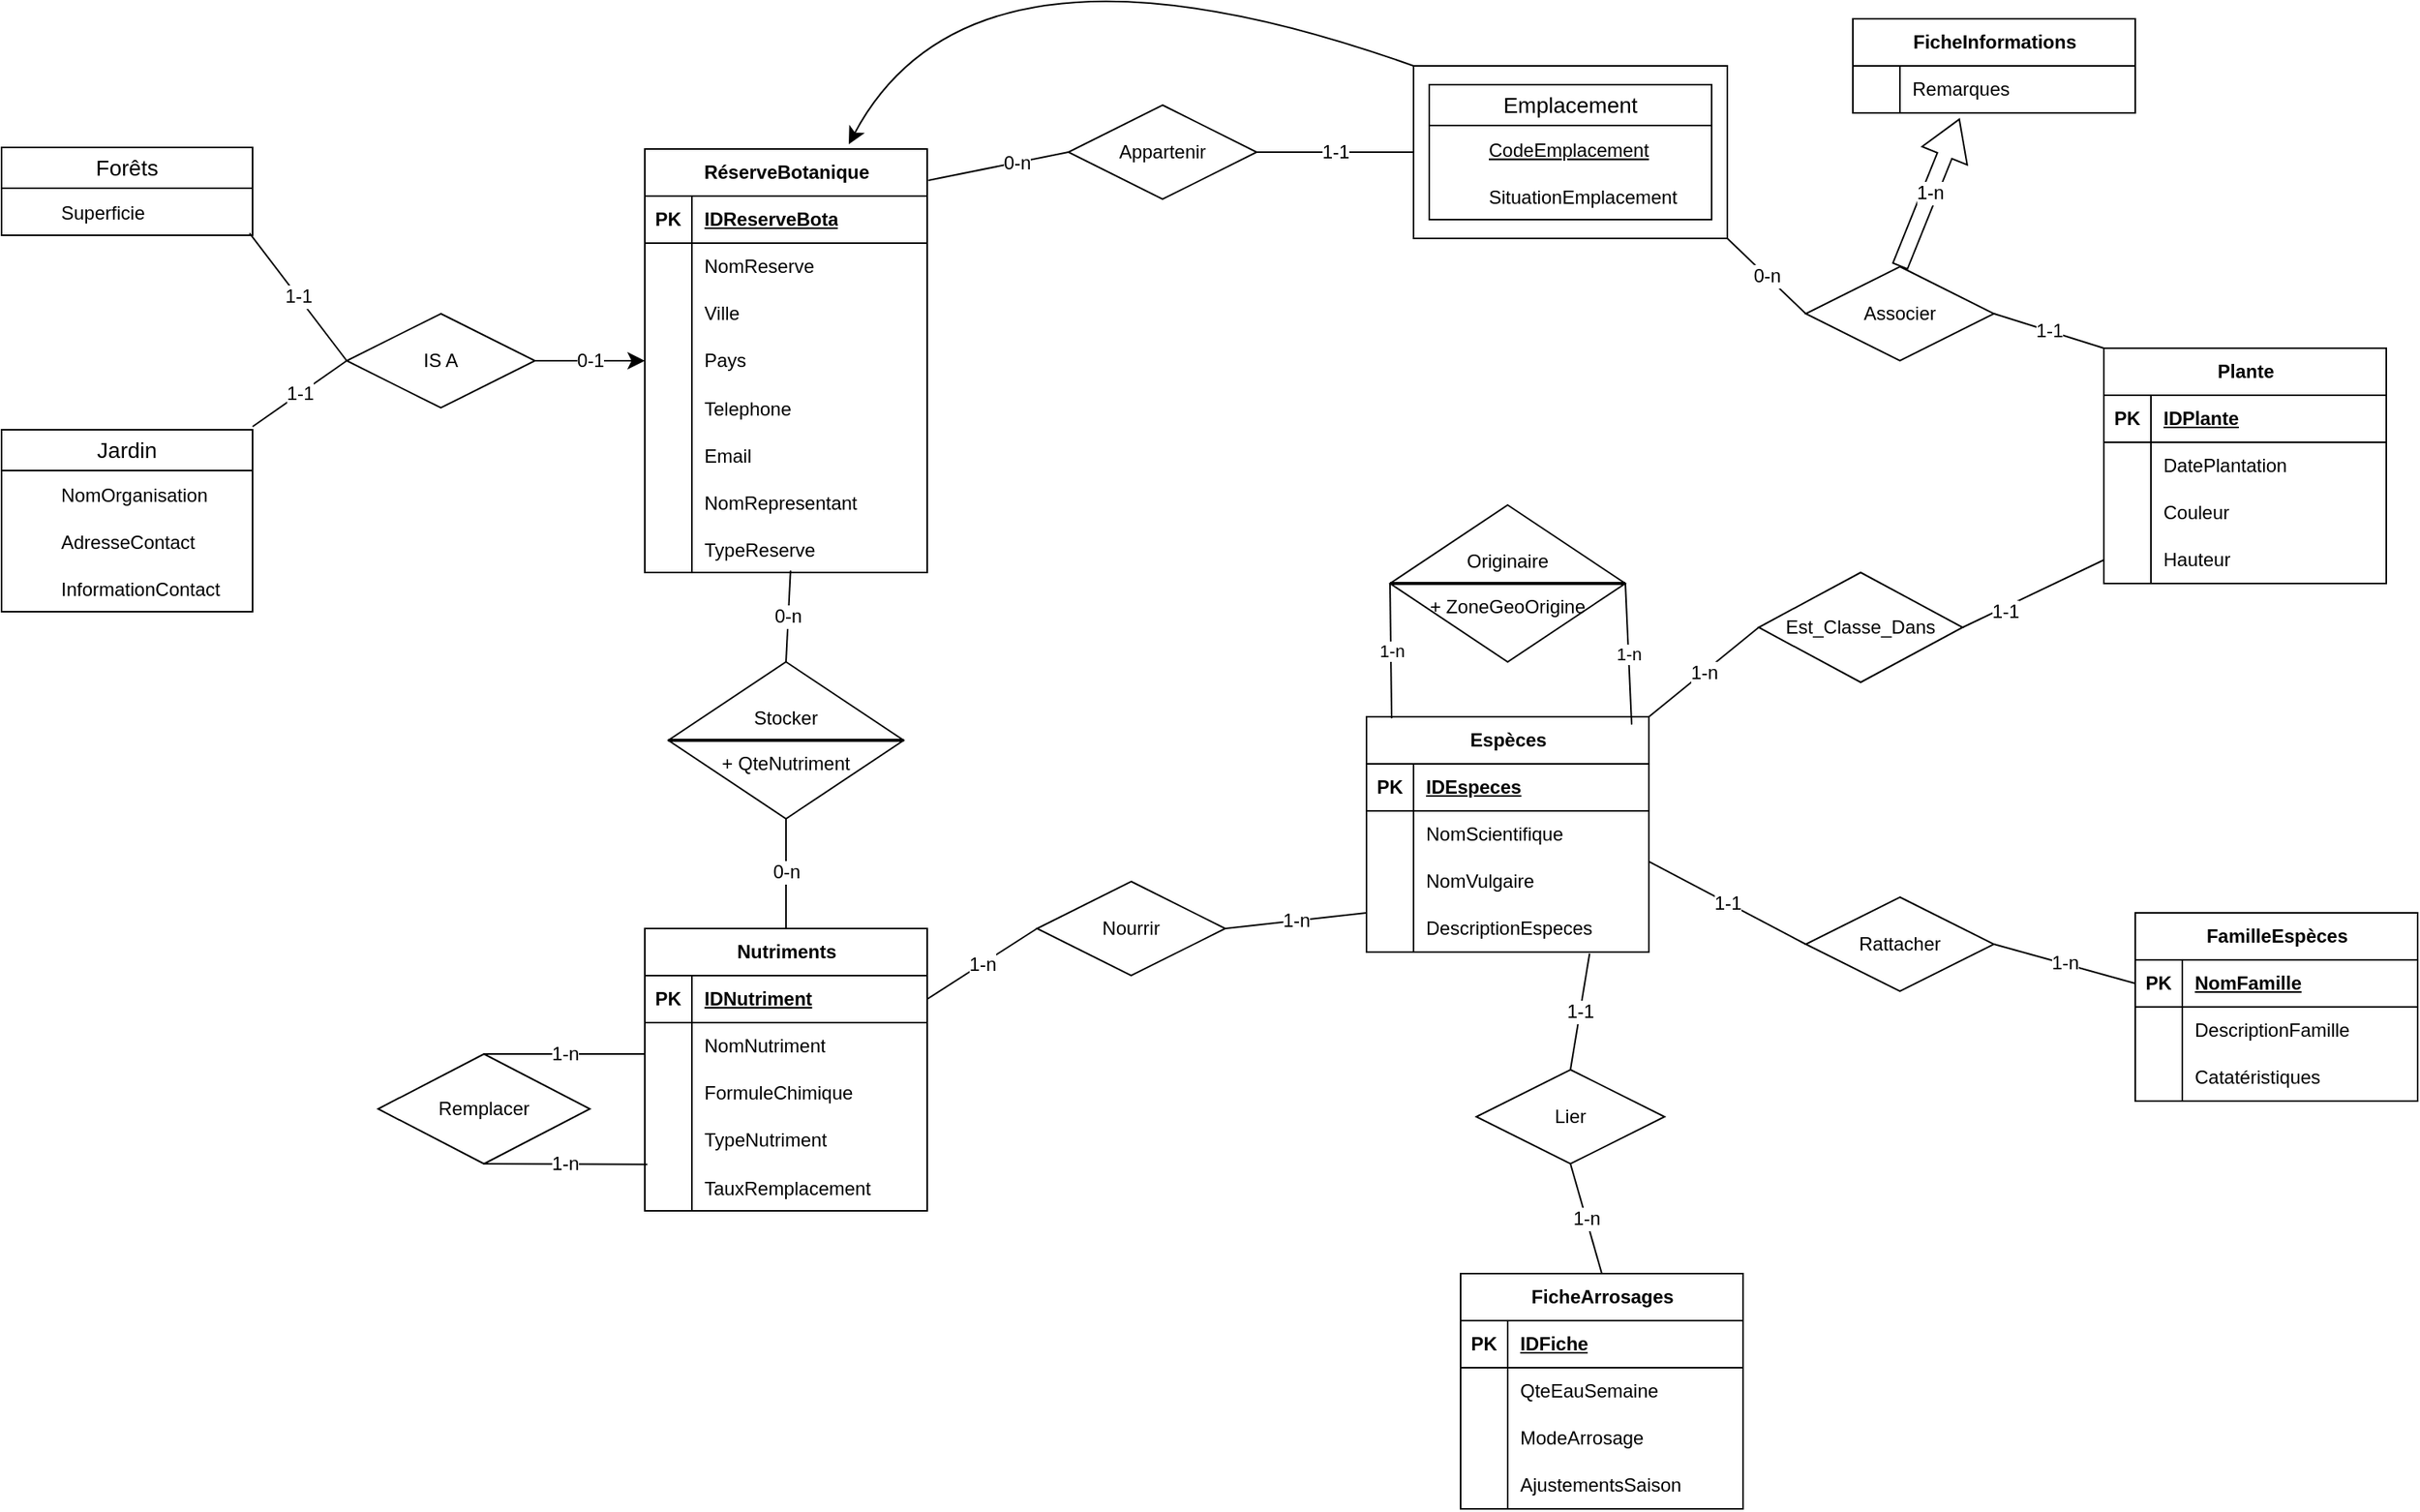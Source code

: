<mxfile version="24.8.9">
  <diagram id="R2lEEEUBdFMjLlhIrx00" name="Page-1">
    <mxGraphModel dx="608" dy="663" grid="1" gridSize="10" guides="1" tooltips="1" connect="1" arrows="1" fold="1" page="1" pageScale="1" pageWidth="850" pageHeight="1100" math="0" shadow="0" extFonts="Permanent Marker^https://fonts.googleapis.com/css?family=Permanent+Marker">
      <root>
        <mxCell id="0" />
        <mxCell id="1" parent="0" />
        <mxCell id="3-w4DbUCaK6T4jFXeFeL-849" value="" style="rounded=0;whiteSpace=wrap;html=1;" parent="1" vertex="1">
          <mxGeometry x="1000" y="60" width="200" height="110" as="geometry" />
        </mxCell>
        <mxCell id="3-w4DbUCaK6T4jFXeFeL-706" value="RéserveBotanique" style="shape=table;startSize=30;container=1;collapsible=1;childLayout=tableLayout;fixedRows=1;rowLines=0;fontStyle=1;align=center;resizeLast=1;html=1;" parent="1" vertex="1">
          <mxGeometry x="510" y="113" width="180" height="270" as="geometry" />
        </mxCell>
        <mxCell id="3-w4DbUCaK6T4jFXeFeL-707" value="" style="shape=tableRow;horizontal=0;startSize=0;swimlaneHead=0;swimlaneBody=0;fillColor=none;collapsible=0;dropTarget=0;points=[[0,0.5],[1,0.5]];portConstraint=eastwest;top=0;left=0;right=0;bottom=1;" parent="3-w4DbUCaK6T4jFXeFeL-706" vertex="1">
          <mxGeometry y="30" width="180" height="30" as="geometry" />
        </mxCell>
        <mxCell id="3-w4DbUCaK6T4jFXeFeL-708" value="PK" style="shape=partialRectangle;connectable=0;fillColor=none;top=0;left=0;bottom=0;right=0;fontStyle=1;overflow=hidden;whiteSpace=wrap;html=1;" parent="3-w4DbUCaK6T4jFXeFeL-707" vertex="1">
          <mxGeometry width="30" height="30" as="geometry">
            <mxRectangle width="30" height="30" as="alternateBounds" />
          </mxGeometry>
        </mxCell>
        <mxCell id="3-w4DbUCaK6T4jFXeFeL-709" value="IDReserveBota" style="shape=partialRectangle;connectable=0;fillColor=none;top=0;left=0;bottom=0;right=0;align=left;spacingLeft=6;fontStyle=5;overflow=hidden;whiteSpace=wrap;html=1;" parent="3-w4DbUCaK6T4jFXeFeL-707" vertex="1">
          <mxGeometry x="30" width="150" height="30" as="geometry">
            <mxRectangle width="150" height="30" as="alternateBounds" />
          </mxGeometry>
        </mxCell>
        <mxCell id="3-w4DbUCaK6T4jFXeFeL-710" value="" style="shape=tableRow;horizontal=0;startSize=0;swimlaneHead=0;swimlaneBody=0;fillColor=none;collapsible=0;dropTarget=0;points=[[0,0.5],[1,0.5]];portConstraint=eastwest;top=0;left=0;right=0;bottom=0;" parent="3-w4DbUCaK6T4jFXeFeL-706" vertex="1">
          <mxGeometry y="60" width="180" height="30" as="geometry" />
        </mxCell>
        <mxCell id="3-w4DbUCaK6T4jFXeFeL-711" value="" style="shape=partialRectangle;connectable=0;fillColor=none;top=0;left=0;bottom=0;right=0;editable=1;overflow=hidden;whiteSpace=wrap;html=1;" parent="3-w4DbUCaK6T4jFXeFeL-710" vertex="1">
          <mxGeometry width="30" height="30" as="geometry">
            <mxRectangle width="30" height="30" as="alternateBounds" />
          </mxGeometry>
        </mxCell>
        <mxCell id="3-w4DbUCaK6T4jFXeFeL-712" value="NomReserve" style="shape=partialRectangle;connectable=0;fillColor=none;top=0;left=0;bottom=0;right=0;align=left;spacingLeft=6;overflow=hidden;whiteSpace=wrap;html=1;" parent="3-w4DbUCaK6T4jFXeFeL-710" vertex="1">
          <mxGeometry x="30" width="150" height="30" as="geometry">
            <mxRectangle width="150" height="30" as="alternateBounds" />
          </mxGeometry>
        </mxCell>
        <mxCell id="3-w4DbUCaK6T4jFXeFeL-713" value="" style="shape=tableRow;horizontal=0;startSize=0;swimlaneHead=0;swimlaneBody=0;fillColor=none;collapsible=0;dropTarget=0;points=[[0,0.5],[1,0.5]];portConstraint=eastwest;top=0;left=0;right=0;bottom=0;" parent="3-w4DbUCaK6T4jFXeFeL-706" vertex="1">
          <mxGeometry y="90" width="180" height="30" as="geometry" />
        </mxCell>
        <mxCell id="3-w4DbUCaK6T4jFXeFeL-714" value="" style="shape=partialRectangle;connectable=0;fillColor=none;top=0;left=0;bottom=0;right=0;editable=1;overflow=hidden;whiteSpace=wrap;html=1;" parent="3-w4DbUCaK6T4jFXeFeL-713" vertex="1">
          <mxGeometry width="30" height="30" as="geometry">
            <mxRectangle width="30" height="30" as="alternateBounds" />
          </mxGeometry>
        </mxCell>
        <mxCell id="3-w4DbUCaK6T4jFXeFeL-715" value="Ville" style="shape=partialRectangle;connectable=0;fillColor=none;top=0;left=0;bottom=0;right=0;align=left;spacingLeft=6;overflow=hidden;whiteSpace=wrap;html=1;" parent="3-w4DbUCaK6T4jFXeFeL-713" vertex="1">
          <mxGeometry x="30" width="150" height="30" as="geometry">
            <mxRectangle width="150" height="30" as="alternateBounds" />
          </mxGeometry>
        </mxCell>
        <mxCell id="3-w4DbUCaK6T4jFXeFeL-716" value="" style="shape=tableRow;horizontal=0;startSize=0;swimlaneHead=0;swimlaneBody=0;fillColor=none;collapsible=0;dropTarget=0;points=[[0,0.5],[1,0.5]];portConstraint=eastwest;top=0;left=0;right=0;bottom=0;" parent="3-w4DbUCaK6T4jFXeFeL-706" vertex="1">
          <mxGeometry y="120" width="180" height="30" as="geometry" />
        </mxCell>
        <mxCell id="3-w4DbUCaK6T4jFXeFeL-717" value="" style="shape=partialRectangle;connectable=0;fillColor=none;top=0;left=0;bottom=0;right=0;editable=1;overflow=hidden;whiteSpace=wrap;html=1;" parent="3-w4DbUCaK6T4jFXeFeL-716" vertex="1">
          <mxGeometry width="30" height="30" as="geometry">
            <mxRectangle width="30" height="30" as="alternateBounds" />
          </mxGeometry>
        </mxCell>
        <mxCell id="3-w4DbUCaK6T4jFXeFeL-718" value="Pays" style="shape=partialRectangle;connectable=0;fillColor=none;top=0;left=0;bottom=0;right=0;align=left;spacingLeft=6;overflow=hidden;whiteSpace=wrap;html=1;" parent="3-w4DbUCaK6T4jFXeFeL-716" vertex="1">
          <mxGeometry x="30" width="150" height="30" as="geometry">
            <mxRectangle width="150" height="30" as="alternateBounds" />
          </mxGeometry>
        </mxCell>
        <mxCell id="3-w4DbUCaK6T4jFXeFeL-796" value="" style="shape=tableRow;horizontal=0;startSize=0;swimlaneHead=0;swimlaneBody=0;fillColor=none;collapsible=0;dropTarget=0;points=[[0,0.5],[1,0.5]];portConstraint=eastwest;top=0;left=0;right=0;bottom=0;" parent="3-w4DbUCaK6T4jFXeFeL-706" vertex="1">
          <mxGeometry y="150" width="180" height="30" as="geometry" />
        </mxCell>
        <mxCell id="3-w4DbUCaK6T4jFXeFeL-797" value="" style="shape=partialRectangle;connectable=0;fillColor=none;top=0;left=0;bottom=0;right=0;editable=1;overflow=hidden;" parent="3-w4DbUCaK6T4jFXeFeL-796" vertex="1">
          <mxGeometry width="30" height="30" as="geometry">
            <mxRectangle width="30" height="30" as="alternateBounds" />
          </mxGeometry>
        </mxCell>
        <mxCell id="3-w4DbUCaK6T4jFXeFeL-798" value="Telephone" style="shape=partialRectangle;connectable=0;fillColor=none;top=0;left=0;bottom=0;right=0;align=left;spacingLeft=6;overflow=hidden;" parent="3-w4DbUCaK6T4jFXeFeL-796" vertex="1">
          <mxGeometry x="30" width="150" height="30" as="geometry">
            <mxRectangle width="150" height="30" as="alternateBounds" />
          </mxGeometry>
        </mxCell>
        <mxCell id="3-w4DbUCaK6T4jFXeFeL-799" value="" style="shape=tableRow;horizontal=0;startSize=0;swimlaneHead=0;swimlaneBody=0;fillColor=none;collapsible=0;dropTarget=0;points=[[0,0.5],[1,0.5]];portConstraint=eastwest;top=0;left=0;right=0;bottom=0;" parent="3-w4DbUCaK6T4jFXeFeL-706" vertex="1">
          <mxGeometry y="180" width="180" height="30" as="geometry" />
        </mxCell>
        <mxCell id="3-w4DbUCaK6T4jFXeFeL-800" value="" style="shape=partialRectangle;connectable=0;fillColor=none;top=0;left=0;bottom=0;right=0;editable=1;overflow=hidden;" parent="3-w4DbUCaK6T4jFXeFeL-799" vertex="1">
          <mxGeometry width="30" height="30" as="geometry">
            <mxRectangle width="30" height="30" as="alternateBounds" />
          </mxGeometry>
        </mxCell>
        <mxCell id="3-w4DbUCaK6T4jFXeFeL-801" value="Email" style="shape=partialRectangle;connectable=0;fillColor=none;top=0;left=0;bottom=0;right=0;align=left;spacingLeft=6;overflow=hidden;" parent="3-w4DbUCaK6T4jFXeFeL-799" vertex="1">
          <mxGeometry x="30" width="150" height="30" as="geometry">
            <mxRectangle width="150" height="30" as="alternateBounds" />
          </mxGeometry>
        </mxCell>
        <mxCell id="3-w4DbUCaK6T4jFXeFeL-793" value="" style="shape=tableRow;horizontal=0;startSize=0;swimlaneHead=0;swimlaneBody=0;fillColor=none;collapsible=0;dropTarget=0;points=[[0,0.5],[1,0.5]];portConstraint=eastwest;top=0;left=0;right=0;bottom=0;" parent="3-w4DbUCaK6T4jFXeFeL-706" vertex="1">
          <mxGeometry y="210" width="180" height="30" as="geometry" />
        </mxCell>
        <mxCell id="3-w4DbUCaK6T4jFXeFeL-794" value="" style="shape=partialRectangle;connectable=0;fillColor=none;top=0;left=0;bottom=0;right=0;editable=1;overflow=hidden;" parent="3-w4DbUCaK6T4jFXeFeL-793" vertex="1">
          <mxGeometry width="30" height="30" as="geometry">
            <mxRectangle width="30" height="30" as="alternateBounds" />
          </mxGeometry>
        </mxCell>
        <mxCell id="3-w4DbUCaK6T4jFXeFeL-795" value="NomRepresentant" style="shape=partialRectangle;connectable=0;fillColor=none;top=0;left=0;bottom=0;right=0;align=left;spacingLeft=6;overflow=hidden;" parent="3-w4DbUCaK6T4jFXeFeL-793" vertex="1">
          <mxGeometry x="30" width="150" height="30" as="geometry">
            <mxRectangle width="150" height="30" as="alternateBounds" />
          </mxGeometry>
        </mxCell>
        <mxCell id="3-w4DbUCaK6T4jFXeFeL-802" value="" style="shape=tableRow;horizontal=0;startSize=0;swimlaneHead=0;swimlaneBody=0;fillColor=none;collapsible=0;dropTarget=0;points=[[0,0.5],[1,0.5]];portConstraint=eastwest;top=0;left=0;right=0;bottom=0;" parent="3-w4DbUCaK6T4jFXeFeL-706" vertex="1">
          <mxGeometry y="240" width="180" height="30" as="geometry" />
        </mxCell>
        <mxCell id="3-w4DbUCaK6T4jFXeFeL-803" value="" style="shape=partialRectangle;connectable=0;fillColor=none;top=0;left=0;bottom=0;right=0;editable=1;overflow=hidden;" parent="3-w4DbUCaK6T4jFXeFeL-802" vertex="1">
          <mxGeometry width="30" height="30" as="geometry">
            <mxRectangle width="30" height="30" as="alternateBounds" />
          </mxGeometry>
        </mxCell>
        <mxCell id="3-w4DbUCaK6T4jFXeFeL-804" value="TypeReserve" style="shape=partialRectangle;connectable=0;fillColor=none;top=0;left=0;bottom=0;right=0;align=left;spacingLeft=6;overflow=hidden;" parent="3-w4DbUCaK6T4jFXeFeL-802" vertex="1">
          <mxGeometry x="30" width="150" height="30" as="geometry">
            <mxRectangle width="150" height="30" as="alternateBounds" />
          </mxGeometry>
        </mxCell>
        <mxCell id="3-w4DbUCaK6T4jFXeFeL-722" value="Forêts" style="swimlane;fontStyle=0;childLayout=stackLayout;horizontal=1;startSize=26;horizontalStack=0;resizeParent=1;resizeParentMax=0;resizeLast=0;collapsible=1;marginBottom=0;align=center;fontSize=14;margin=3;double=1;whiteSpace=wrap;" parent="1" vertex="1">
          <mxGeometry x="100" y="112" width="160" height="56" as="geometry" />
        </mxCell>
        <mxCell id="3-w4DbUCaK6T4jFXeFeL-764" value="" style="shape=table;startSize=0;container=1;collapsible=1;childLayout=tableLayout;fixedRows=1;rowLines=0;fontStyle=0;align=center;resizeLast=1;strokeColor=none;fillColor=none;collapsible=0;whiteSpace=wrap;html=1;" parent="3-w4DbUCaK6T4jFXeFeL-722" vertex="1">
          <mxGeometry y="26" width="160" height="30" as="geometry" />
        </mxCell>
        <mxCell id="3-w4DbUCaK6T4jFXeFeL-765" value="" style="shape=tableRow;horizontal=0;startSize=0;swimlaneHead=0;swimlaneBody=0;fillColor=none;collapsible=0;dropTarget=0;points=[[0,0.5],[1,0.5]];portConstraint=eastwest;top=0;left=0;right=0;bottom=0;" parent="3-w4DbUCaK6T4jFXeFeL-764" vertex="1">
          <mxGeometry width="160" height="30" as="geometry" />
        </mxCell>
        <mxCell id="3-w4DbUCaK6T4jFXeFeL-766" value="" style="shape=partialRectangle;connectable=0;fillColor=none;top=0;left=0;bottom=0;right=0;editable=1;overflow=hidden;" parent="3-w4DbUCaK6T4jFXeFeL-765" vertex="1">
          <mxGeometry width="30" height="30" as="geometry">
            <mxRectangle width="30" height="30" as="alternateBounds" />
          </mxGeometry>
        </mxCell>
        <mxCell id="3-w4DbUCaK6T4jFXeFeL-767" value="Superficie" style="shape=partialRectangle;connectable=0;fillColor=none;top=0;left=0;bottom=0;right=0;align=left;spacingLeft=6;overflow=hidden;" parent="3-w4DbUCaK6T4jFXeFeL-765" vertex="1">
          <mxGeometry x="30" width="130" height="30" as="geometry">
            <mxRectangle width="130" height="30" as="alternateBounds" />
          </mxGeometry>
        </mxCell>
        <mxCell id="3-w4DbUCaK6T4jFXeFeL-850" value="Emplacement" style="swimlane;fontStyle=0;childLayout=stackLayout;horizontal=1;startSize=26;horizontalStack=0;resizeParent=1;resizeParentMax=0;resizeLast=0;collapsible=1;marginBottom=0;align=center;fontSize=14;margin=3;double=1;whiteSpace=wrap;" parent="1" vertex="1">
          <mxGeometry x="1010" y="72" width="180" height="86" as="geometry" />
        </mxCell>
        <mxCell id="3-w4DbUCaK6T4jFXeFeL-851" value="" style="shape=table;startSize=0;container=1;collapsible=1;childLayout=tableLayout;fixedRows=1;rowLines=0;fontStyle=0;align=center;resizeLast=1;strokeColor=none;fillColor=none;collapsible=0;whiteSpace=wrap;html=1;" parent="3-w4DbUCaK6T4jFXeFeL-850" vertex="1">
          <mxGeometry y="26" width="180" height="60" as="geometry" />
        </mxCell>
        <mxCell id="3-w4DbUCaK6T4jFXeFeL-852" value="" style="shape=tableRow;horizontal=0;startSize=0;swimlaneHead=0;swimlaneBody=0;fillColor=none;collapsible=0;dropTarget=0;points=[[0,0.5],[1,0.5]];portConstraint=eastwest;top=0;left=0;right=0;bottom=0;" parent="3-w4DbUCaK6T4jFXeFeL-851" vertex="1">
          <mxGeometry width="180" height="30" as="geometry" />
        </mxCell>
        <mxCell id="3-w4DbUCaK6T4jFXeFeL-853" value="" style="shape=partialRectangle;connectable=0;fillColor=none;top=0;left=0;bottom=0;right=0;editable=1;overflow=hidden;" parent="3-w4DbUCaK6T4jFXeFeL-852" vertex="1">
          <mxGeometry width="30" height="30" as="geometry">
            <mxRectangle width="30" height="30" as="alternateBounds" />
          </mxGeometry>
        </mxCell>
        <mxCell id="3-w4DbUCaK6T4jFXeFeL-854" value="CodeEmplacement" style="shape=partialRectangle;connectable=0;fillColor=none;top=0;left=0;bottom=0;right=0;align=left;spacingLeft=6;overflow=hidden;fontStyle=4" parent="3-w4DbUCaK6T4jFXeFeL-852" vertex="1">
          <mxGeometry x="30" width="150" height="30" as="geometry">
            <mxRectangle width="150" height="30" as="alternateBounds" />
          </mxGeometry>
        </mxCell>
        <mxCell id="3-w4DbUCaK6T4jFXeFeL-857" value="" style="shape=tableRow;horizontal=0;startSize=0;swimlaneHead=0;swimlaneBody=0;fillColor=none;collapsible=0;dropTarget=0;points=[[0,0.5],[1,0.5]];portConstraint=eastwest;top=0;left=0;right=0;bottom=0;" parent="3-w4DbUCaK6T4jFXeFeL-851" vertex="1">
          <mxGeometry y="30" width="180" height="30" as="geometry" />
        </mxCell>
        <mxCell id="3-w4DbUCaK6T4jFXeFeL-858" value="" style="shape=partialRectangle;connectable=0;fillColor=none;top=0;left=0;bottom=0;right=0;editable=1;overflow=hidden;" parent="3-w4DbUCaK6T4jFXeFeL-857" vertex="1">
          <mxGeometry width="30" height="30" as="geometry">
            <mxRectangle width="30" height="30" as="alternateBounds" />
          </mxGeometry>
        </mxCell>
        <mxCell id="3-w4DbUCaK6T4jFXeFeL-859" value="SituationEmplacement" style="shape=partialRectangle;connectable=0;fillColor=none;top=0;left=0;bottom=0;right=0;align=left;spacingLeft=6;overflow=hidden;" parent="3-w4DbUCaK6T4jFXeFeL-857" vertex="1">
          <mxGeometry x="30" width="150" height="30" as="geometry">
            <mxRectangle width="150" height="30" as="alternateBounds" />
          </mxGeometry>
        </mxCell>
        <mxCell id="3-w4DbUCaK6T4jFXeFeL-769" value="Jardin" style="swimlane;fontStyle=0;childLayout=stackLayout;horizontal=1;startSize=26;horizontalStack=0;resizeParent=1;resizeParentMax=0;resizeLast=0;collapsible=1;marginBottom=0;align=center;fontSize=14;margin=3;double=1;whiteSpace=wrap;" parent="1" vertex="1">
          <mxGeometry x="100" y="292" width="160" height="116" as="geometry" />
        </mxCell>
        <mxCell id="3-w4DbUCaK6T4jFXeFeL-770" value="" style="shape=table;startSize=0;container=1;collapsible=1;childLayout=tableLayout;fixedRows=1;rowLines=0;fontStyle=0;align=center;resizeLast=1;strokeColor=none;fillColor=none;collapsible=0;whiteSpace=wrap;html=1;" parent="3-w4DbUCaK6T4jFXeFeL-769" vertex="1">
          <mxGeometry y="26" width="160" height="90" as="geometry" />
        </mxCell>
        <mxCell id="3-w4DbUCaK6T4jFXeFeL-771" value="" style="shape=tableRow;horizontal=0;startSize=0;swimlaneHead=0;swimlaneBody=0;fillColor=none;collapsible=0;dropTarget=0;points=[[0,0.5],[1,0.5]];portConstraint=eastwest;top=0;left=0;right=0;bottom=0;" parent="3-w4DbUCaK6T4jFXeFeL-770" vertex="1">
          <mxGeometry width="160" height="30" as="geometry" />
        </mxCell>
        <mxCell id="3-w4DbUCaK6T4jFXeFeL-772" value="" style="shape=partialRectangle;connectable=0;fillColor=none;top=0;left=0;bottom=0;right=0;editable=1;overflow=hidden;" parent="3-w4DbUCaK6T4jFXeFeL-771" vertex="1">
          <mxGeometry width="30" height="30" as="geometry">
            <mxRectangle width="30" height="30" as="alternateBounds" />
          </mxGeometry>
        </mxCell>
        <mxCell id="3-w4DbUCaK6T4jFXeFeL-773" value="NomOrganisation" style="shape=partialRectangle;connectable=0;fillColor=none;top=0;left=0;bottom=0;right=0;align=left;spacingLeft=6;overflow=hidden;" parent="3-w4DbUCaK6T4jFXeFeL-771" vertex="1">
          <mxGeometry x="30" width="130" height="30" as="geometry">
            <mxRectangle width="130" height="30" as="alternateBounds" />
          </mxGeometry>
        </mxCell>
        <mxCell id="3-w4DbUCaK6T4jFXeFeL-787" value="" style="shape=tableRow;horizontal=0;startSize=0;swimlaneHead=0;swimlaneBody=0;fillColor=none;collapsible=0;dropTarget=0;points=[[0,0.5],[1,0.5]];portConstraint=eastwest;top=0;left=0;right=0;bottom=0;" parent="3-w4DbUCaK6T4jFXeFeL-770" vertex="1">
          <mxGeometry y="30" width="160" height="30" as="geometry" />
        </mxCell>
        <mxCell id="3-w4DbUCaK6T4jFXeFeL-788" value="" style="shape=partialRectangle;connectable=0;fillColor=none;top=0;left=0;bottom=0;right=0;editable=1;overflow=hidden;" parent="3-w4DbUCaK6T4jFXeFeL-787" vertex="1">
          <mxGeometry width="30" height="30" as="geometry">
            <mxRectangle width="30" height="30" as="alternateBounds" />
          </mxGeometry>
        </mxCell>
        <mxCell id="3-w4DbUCaK6T4jFXeFeL-789" value="AdresseContact" style="shape=partialRectangle;connectable=0;fillColor=none;top=0;left=0;bottom=0;right=0;align=left;spacingLeft=6;overflow=hidden;" parent="3-w4DbUCaK6T4jFXeFeL-787" vertex="1">
          <mxGeometry x="30" width="130" height="30" as="geometry">
            <mxRectangle width="130" height="30" as="alternateBounds" />
          </mxGeometry>
        </mxCell>
        <mxCell id="3-w4DbUCaK6T4jFXeFeL-790" value="" style="shape=tableRow;horizontal=0;startSize=0;swimlaneHead=0;swimlaneBody=0;fillColor=none;collapsible=0;dropTarget=0;points=[[0,0.5],[1,0.5]];portConstraint=eastwest;top=0;left=0;right=0;bottom=0;" parent="3-w4DbUCaK6T4jFXeFeL-770" vertex="1">
          <mxGeometry y="60" width="160" height="30" as="geometry" />
        </mxCell>
        <mxCell id="3-w4DbUCaK6T4jFXeFeL-791" value="" style="shape=partialRectangle;connectable=0;fillColor=none;top=0;left=0;bottom=0;right=0;editable=1;overflow=hidden;" parent="3-w4DbUCaK6T4jFXeFeL-790" vertex="1">
          <mxGeometry width="30" height="30" as="geometry">
            <mxRectangle width="30" height="30" as="alternateBounds" />
          </mxGeometry>
        </mxCell>
        <mxCell id="3-w4DbUCaK6T4jFXeFeL-792" value="InformationContact" style="shape=partialRectangle;connectable=0;fillColor=none;top=0;left=0;bottom=0;right=0;align=left;spacingLeft=6;overflow=hidden;" parent="3-w4DbUCaK6T4jFXeFeL-790" vertex="1">
          <mxGeometry x="30" width="130" height="30" as="geometry">
            <mxRectangle width="130" height="30" as="alternateBounds" />
          </mxGeometry>
        </mxCell>
        <mxCell id="3-w4DbUCaK6T4jFXeFeL-806" value="IS A" style="shape=rhombus;perimeter=rhombusPerimeter;whiteSpace=wrap;html=1;align=center;" parent="1" vertex="1">
          <mxGeometry x="320" y="218" width="120" height="60" as="geometry" />
        </mxCell>
        <mxCell id="3-w4DbUCaK6T4jFXeFeL-813" value="1-1" style="endArrow=none;html=1;rounded=0;fontSize=12;startSize=8;endSize=8;curved=1;exitX=0.988;exitY=0.956;exitDx=0;exitDy=0;entryX=0;entryY=0.5;entryDx=0;entryDy=0;exitPerimeter=0;" parent="1" source="3-w4DbUCaK6T4jFXeFeL-765" target="3-w4DbUCaK6T4jFXeFeL-806" edge="1">
          <mxGeometry relative="1" as="geometry">
            <mxPoint x="270" y="180" as="sourcePoint" />
            <mxPoint x="460" y="160" as="targetPoint" />
          </mxGeometry>
        </mxCell>
        <mxCell id="3-w4DbUCaK6T4jFXeFeL-814" value="1-1" style="endArrow=none;html=1;rounded=0;fontSize=12;startSize=8;endSize=8;curved=1;entryX=0;entryY=0.5;entryDx=0;entryDy=0;" parent="1" target="3-w4DbUCaK6T4jFXeFeL-806" edge="1">
          <mxGeometry relative="1" as="geometry">
            <mxPoint x="260" y="290" as="sourcePoint" />
            <mxPoint x="470" y="330" as="targetPoint" />
          </mxGeometry>
        </mxCell>
        <mxCell id="3-w4DbUCaK6T4jFXeFeL-816" value="Nutriments" style="shape=table;startSize=30;container=1;collapsible=1;childLayout=tableLayout;fixedRows=1;rowLines=0;fontStyle=1;align=center;resizeLast=1;html=1;" parent="1" vertex="1">
          <mxGeometry x="510" y="610" width="180" height="180" as="geometry" />
        </mxCell>
        <mxCell id="3-w4DbUCaK6T4jFXeFeL-817" value="" style="shape=tableRow;horizontal=0;startSize=0;swimlaneHead=0;swimlaneBody=0;fillColor=none;collapsible=0;dropTarget=0;points=[[0,0.5],[1,0.5]];portConstraint=eastwest;top=0;left=0;right=0;bottom=1;" parent="3-w4DbUCaK6T4jFXeFeL-816" vertex="1">
          <mxGeometry y="30" width="180" height="30" as="geometry" />
        </mxCell>
        <mxCell id="3-w4DbUCaK6T4jFXeFeL-818" value="PK" style="shape=partialRectangle;connectable=0;fillColor=none;top=0;left=0;bottom=0;right=0;fontStyle=1;overflow=hidden;whiteSpace=wrap;html=1;" parent="3-w4DbUCaK6T4jFXeFeL-817" vertex="1">
          <mxGeometry width="30" height="30" as="geometry">
            <mxRectangle width="30" height="30" as="alternateBounds" />
          </mxGeometry>
        </mxCell>
        <mxCell id="3-w4DbUCaK6T4jFXeFeL-819" value="IDNutriment" style="shape=partialRectangle;connectable=0;fillColor=none;top=0;left=0;bottom=0;right=0;align=left;spacingLeft=6;fontStyle=5;overflow=hidden;whiteSpace=wrap;html=1;" parent="3-w4DbUCaK6T4jFXeFeL-817" vertex="1">
          <mxGeometry x="30" width="150" height="30" as="geometry">
            <mxRectangle width="150" height="30" as="alternateBounds" />
          </mxGeometry>
        </mxCell>
        <mxCell id="3-w4DbUCaK6T4jFXeFeL-820" value="" style="shape=tableRow;horizontal=0;startSize=0;swimlaneHead=0;swimlaneBody=0;fillColor=none;collapsible=0;dropTarget=0;points=[[0,0.5],[1,0.5]];portConstraint=eastwest;top=0;left=0;right=0;bottom=0;" parent="3-w4DbUCaK6T4jFXeFeL-816" vertex="1">
          <mxGeometry y="60" width="180" height="30" as="geometry" />
        </mxCell>
        <mxCell id="3-w4DbUCaK6T4jFXeFeL-821" value="" style="shape=partialRectangle;connectable=0;fillColor=none;top=0;left=0;bottom=0;right=0;editable=1;overflow=hidden;whiteSpace=wrap;html=1;" parent="3-w4DbUCaK6T4jFXeFeL-820" vertex="1">
          <mxGeometry width="30" height="30" as="geometry">
            <mxRectangle width="30" height="30" as="alternateBounds" />
          </mxGeometry>
        </mxCell>
        <mxCell id="3-w4DbUCaK6T4jFXeFeL-822" value="NomNutriment" style="shape=partialRectangle;connectable=0;fillColor=none;top=0;left=0;bottom=0;right=0;align=left;spacingLeft=6;overflow=hidden;whiteSpace=wrap;html=1;" parent="3-w4DbUCaK6T4jFXeFeL-820" vertex="1">
          <mxGeometry x="30" width="150" height="30" as="geometry">
            <mxRectangle width="150" height="30" as="alternateBounds" />
          </mxGeometry>
        </mxCell>
        <mxCell id="3-w4DbUCaK6T4jFXeFeL-823" value="" style="shape=tableRow;horizontal=0;startSize=0;swimlaneHead=0;swimlaneBody=0;fillColor=none;collapsible=0;dropTarget=0;points=[[0,0.5],[1,0.5]];portConstraint=eastwest;top=0;left=0;right=0;bottom=0;" parent="3-w4DbUCaK6T4jFXeFeL-816" vertex="1">
          <mxGeometry y="90" width="180" height="30" as="geometry" />
        </mxCell>
        <mxCell id="3-w4DbUCaK6T4jFXeFeL-824" value="" style="shape=partialRectangle;connectable=0;fillColor=none;top=0;left=0;bottom=0;right=0;editable=1;overflow=hidden;whiteSpace=wrap;html=1;" parent="3-w4DbUCaK6T4jFXeFeL-823" vertex="1">
          <mxGeometry width="30" height="30" as="geometry">
            <mxRectangle width="30" height="30" as="alternateBounds" />
          </mxGeometry>
        </mxCell>
        <mxCell id="3-w4DbUCaK6T4jFXeFeL-825" value="FormuleChimique" style="shape=partialRectangle;connectable=0;fillColor=none;top=0;left=0;bottom=0;right=0;align=left;spacingLeft=6;overflow=hidden;whiteSpace=wrap;html=1;" parent="3-w4DbUCaK6T4jFXeFeL-823" vertex="1">
          <mxGeometry x="30" width="150" height="30" as="geometry">
            <mxRectangle width="150" height="30" as="alternateBounds" />
          </mxGeometry>
        </mxCell>
        <mxCell id="3-w4DbUCaK6T4jFXeFeL-826" value="" style="shape=tableRow;horizontal=0;startSize=0;swimlaneHead=0;swimlaneBody=0;fillColor=none;collapsible=0;dropTarget=0;points=[[0,0.5],[1,0.5]];portConstraint=eastwest;top=0;left=0;right=0;bottom=0;" parent="3-w4DbUCaK6T4jFXeFeL-816" vertex="1">
          <mxGeometry y="120" width="180" height="30" as="geometry" />
        </mxCell>
        <mxCell id="3-w4DbUCaK6T4jFXeFeL-827" value="" style="shape=partialRectangle;connectable=0;fillColor=none;top=0;left=0;bottom=0;right=0;editable=1;overflow=hidden;whiteSpace=wrap;html=1;" parent="3-w4DbUCaK6T4jFXeFeL-826" vertex="1">
          <mxGeometry width="30" height="30" as="geometry">
            <mxRectangle width="30" height="30" as="alternateBounds" />
          </mxGeometry>
        </mxCell>
        <mxCell id="3-w4DbUCaK6T4jFXeFeL-828" value="TypeNutriment" style="shape=partialRectangle;connectable=0;fillColor=none;top=0;left=0;bottom=0;right=0;align=left;spacingLeft=6;overflow=hidden;whiteSpace=wrap;html=1;" parent="3-w4DbUCaK6T4jFXeFeL-826" vertex="1">
          <mxGeometry x="30" width="150" height="30" as="geometry">
            <mxRectangle width="150" height="30" as="alternateBounds" />
          </mxGeometry>
        </mxCell>
        <mxCell id="3-w4DbUCaK6T4jFXeFeL-829" value="" style="shape=tableRow;horizontal=0;startSize=0;swimlaneHead=0;swimlaneBody=0;fillColor=none;collapsible=0;dropTarget=0;points=[[0,0.5],[1,0.5]];portConstraint=eastwest;top=0;left=0;right=0;bottom=0;" parent="3-w4DbUCaK6T4jFXeFeL-816" vertex="1">
          <mxGeometry y="150" width="180" height="30" as="geometry" />
        </mxCell>
        <mxCell id="3-w4DbUCaK6T4jFXeFeL-830" value="" style="shape=partialRectangle;connectable=0;fillColor=none;top=0;left=0;bottom=0;right=0;editable=1;overflow=hidden;" parent="3-w4DbUCaK6T4jFXeFeL-829" vertex="1">
          <mxGeometry width="30" height="30" as="geometry">
            <mxRectangle width="30" height="30" as="alternateBounds" />
          </mxGeometry>
        </mxCell>
        <mxCell id="3-w4DbUCaK6T4jFXeFeL-831" value="TauxRemplacement" style="shape=partialRectangle;connectable=0;fillColor=none;top=0;left=0;bottom=0;right=0;align=left;spacingLeft=6;overflow=hidden;" parent="3-w4DbUCaK6T4jFXeFeL-829" vertex="1">
          <mxGeometry x="30" width="150" height="30" as="geometry">
            <mxRectangle width="150" height="30" as="alternateBounds" />
          </mxGeometry>
        </mxCell>
        <mxCell id="3-w4DbUCaK6T4jFXeFeL-837" value="Remplacer" style="shape=rhombus;perimeter=rhombusPerimeter;whiteSpace=wrap;html=1;align=center;" parent="1" vertex="1">
          <mxGeometry x="340" y="690" width="135" height="70" as="geometry" />
        </mxCell>
        <mxCell id="3-w4DbUCaK6T4jFXeFeL-838" value="1-n" style="endArrow=none;html=1;rounded=0;fontSize=12;startSize=8;endSize=8;curved=1;exitX=0.5;exitY=0;exitDx=0;exitDy=0;" parent="1" source="3-w4DbUCaK6T4jFXeFeL-837" edge="1">
          <mxGeometry relative="1" as="geometry">
            <mxPoint x="320" y="650" as="sourcePoint" />
            <mxPoint x="510" y="690" as="targetPoint" />
          </mxGeometry>
        </mxCell>
        <mxCell id="3-w4DbUCaK6T4jFXeFeL-839" value="1-n" style="endArrow=none;html=1;rounded=0;fontSize=12;startSize=8;endSize=8;curved=1;exitX=0.5;exitY=1;exitDx=0;exitDy=0;entryX=0.009;entryY=0.012;entryDx=0;entryDy=0;entryPerimeter=0;" parent="1" source="3-w4DbUCaK6T4jFXeFeL-837" target="3-w4DbUCaK6T4jFXeFeL-829" edge="1">
          <mxGeometry relative="1" as="geometry">
            <mxPoint x="290" y="860" as="sourcePoint" />
            <mxPoint x="460" y="830" as="targetPoint" />
          </mxGeometry>
        </mxCell>
        <mxCell id="3-w4DbUCaK6T4jFXeFeL-840" value="&lt;div&gt;Stocker&lt;/div&gt;&lt;div&gt;&lt;br&gt;&lt;/div&gt;&lt;div&gt;+ QteNutriment&lt;/div&gt;" style="shape=rhombus;perimeter=rhombusPerimeter;whiteSpace=wrap;html=1;align=center;" parent="1" vertex="1">
          <mxGeometry x="525" y="440" width="150" height="100" as="geometry" />
        </mxCell>
        <mxCell id="3-w4DbUCaK6T4jFXeFeL-843" value="" style="line;strokeWidth=2;html=1;" parent="1" vertex="1">
          <mxGeometry x="525" y="485" width="150" height="10" as="geometry" />
        </mxCell>
        <mxCell id="3-w4DbUCaK6T4jFXeFeL-846" value="" style="endArrow=none;html=1;rounded=0;fontSize=12;startSize=8;endSize=8;curved=1;entryX=0.5;entryY=0;entryDx=0;entryDy=0;exitX=0.5;exitY=1;exitDx=0;exitDy=0;" parent="1" source="3-w4DbUCaK6T4jFXeFeL-840" target="3-w4DbUCaK6T4jFXeFeL-816" edge="1">
          <mxGeometry relative="1" as="geometry">
            <mxPoint x="450" y="530" as="sourcePoint" />
            <mxPoint x="610" y="530" as="targetPoint" />
          </mxGeometry>
        </mxCell>
        <mxCell id="3-w4DbUCaK6T4jFXeFeL-847" value="0-n" style="edgeLabel;html=1;align=center;verticalAlign=middle;resizable=0;points=[];fontSize=12;" parent="3-w4DbUCaK6T4jFXeFeL-846" vertex="1" connectable="0">
          <mxGeometry x="-0.039" y="5" relative="1" as="geometry">
            <mxPoint x="-5" as="offset" />
          </mxGeometry>
        </mxCell>
        <mxCell id="3-w4DbUCaK6T4jFXeFeL-848" value="0-n" style="endArrow=none;html=1;rounded=0;fontSize=12;startSize=8;endSize=8;curved=1;entryX=0.5;entryY=0;entryDx=0;entryDy=0;exitX=0.516;exitY=0.958;exitDx=0;exitDy=0;exitPerimeter=0;" parent="1" source="3-w4DbUCaK6T4jFXeFeL-802" target="3-w4DbUCaK6T4jFXeFeL-840" edge="1">
          <mxGeometry relative="1" as="geometry">
            <mxPoint x="610" y="390" as="sourcePoint" />
            <mxPoint x="560" y="440" as="targetPoint" />
          </mxGeometry>
        </mxCell>
        <mxCell id="3-w4DbUCaK6T4jFXeFeL-855" value="Appartenir" style="shape=rhombus;perimeter=rhombusPerimeter;whiteSpace=wrap;html=1;align=center;" parent="1" vertex="1">
          <mxGeometry x="780" y="85" width="120" height="60" as="geometry" />
        </mxCell>
        <mxCell id="3-w4DbUCaK6T4jFXeFeL-856" value="1-1" style="endArrow=none;html=1;rounded=0;fontSize=12;startSize=8;endSize=8;curved=1;entryX=0;entryY=0.5;entryDx=0;entryDy=0;exitX=1;exitY=0.5;exitDx=0;exitDy=0;" parent="1" source="3-w4DbUCaK6T4jFXeFeL-855" target="3-w4DbUCaK6T4jFXeFeL-849" edge="1">
          <mxGeometry relative="1" as="geometry">
            <mxPoint x="830" y="180" as="sourcePoint" />
            <mxPoint x="990" y="180" as="targetPoint" />
          </mxGeometry>
        </mxCell>
        <mxCell id="3-w4DbUCaK6T4jFXeFeL-861" value="" style="endArrow=none;html=1;rounded=0;fontSize=12;startSize=8;endSize=8;curved=1;entryX=0;entryY=0.5;entryDx=0;entryDy=0;exitX=1.004;exitY=0.074;exitDx=0;exitDy=0;exitPerimeter=0;" parent="1" edge="1">
          <mxGeometry relative="1" as="geometry">
            <mxPoint x="690.72" y="132.98" as="sourcePoint" />
            <mxPoint x="780" y="115" as="targetPoint" />
          </mxGeometry>
        </mxCell>
        <mxCell id="3-w4DbUCaK6T4jFXeFeL-862" value="0-n" style="edgeLabel;html=1;align=center;verticalAlign=middle;resizable=0;points=[];fontSize=12;" parent="3-w4DbUCaK6T4jFXeFeL-861" vertex="1" connectable="0">
          <mxGeometry x="0.249" relative="1" as="geometry">
            <mxPoint as="offset" />
          </mxGeometry>
        </mxCell>
        <mxCell id="3-w4DbUCaK6T4jFXeFeL-867" value="" style="endArrow=classic;html=1;rounded=0;fontSize=12;startSize=8;endSize=8;curved=1;exitX=0;exitY=0;exitDx=0;exitDy=0;" parent="1" source="3-w4DbUCaK6T4jFXeFeL-849" edge="1">
          <mxGeometry width="50" height="50" relative="1" as="geometry">
            <mxPoint x="860" y="430" as="sourcePoint" />
            <mxPoint x="640" y="110" as="targetPoint" />
            <Array as="points">
              <mxPoint x="720" y="-40" />
            </Array>
          </mxGeometry>
        </mxCell>
        <mxCell id="3-w4DbUCaK6T4jFXeFeL-869" value="0-1" style="endArrow=classic;html=1;rounded=0;fontSize=12;startSize=8;endSize=8;curved=1;entryX=0;entryY=0.5;entryDx=0;entryDy=0;exitX=1;exitY=0.5;exitDx=0;exitDy=0;" parent="1" source="3-w4DbUCaK6T4jFXeFeL-806" target="3-w4DbUCaK6T4jFXeFeL-716" edge="1">
          <mxGeometry width="50" height="50" relative="1" as="geometry">
            <mxPoint x="370" y="380" as="sourcePoint" />
            <mxPoint x="420" y="330" as="targetPoint" />
          </mxGeometry>
        </mxCell>
        <mxCell id="3-w4DbUCaK6T4jFXeFeL-870" value="Espèces" style="shape=table;startSize=30;container=1;collapsible=1;childLayout=tableLayout;fixedRows=1;rowLines=0;fontStyle=1;align=center;resizeLast=1;html=1;" parent="1" vertex="1">
          <mxGeometry x="970" y="475" width="180" height="150" as="geometry" />
        </mxCell>
        <mxCell id="3-w4DbUCaK6T4jFXeFeL-871" value="" style="shape=tableRow;horizontal=0;startSize=0;swimlaneHead=0;swimlaneBody=0;fillColor=none;collapsible=0;dropTarget=0;points=[[0,0.5],[1,0.5]];portConstraint=eastwest;top=0;left=0;right=0;bottom=1;" parent="3-w4DbUCaK6T4jFXeFeL-870" vertex="1">
          <mxGeometry y="30" width="180" height="30" as="geometry" />
        </mxCell>
        <mxCell id="3-w4DbUCaK6T4jFXeFeL-872" value="PK" style="shape=partialRectangle;connectable=0;fillColor=none;top=0;left=0;bottom=0;right=0;fontStyle=1;overflow=hidden;whiteSpace=wrap;html=1;" parent="3-w4DbUCaK6T4jFXeFeL-871" vertex="1">
          <mxGeometry width="30" height="30" as="geometry">
            <mxRectangle width="30" height="30" as="alternateBounds" />
          </mxGeometry>
        </mxCell>
        <mxCell id="3-w4DbUCaK6T4jFXeFeL-873" value="IDEspeces" style="shape=partialRectangle;connectable=0;fillColor=none;top=0;left=0;bottom=0;right=0;align=left;spacingLeft=6;fontStyle=5;overflow=hidden;whiteSpace=wrap;html=1;" parent="3-w4DbUCaK6T4jFXeFeL-871" vertex="1">
          <mxGeometry x="30" width="150" height="30" as="geometry">
            <mxRectangle width="150" height="30" as="alternateBounds" />
          </mxGeometry>
        </mxCell>
        <mxCell id="3-w4DbUCaK6T4jFXeFeL-874" value="" style="shape=tableRow;horizontal=0;startSize=0;swimlaneHead=0;swimlaneBody=0;fillColor=none;collapsible=0;dropTarget=0;points=[[0,0.5],[1,0.5]];portConstraint=eastwest;top=0;left=0;right=0;bottom=0;" parent="3-w4DbUCaK6T4jFXeFeL-870" vertex="1">
          <mxGeometry y="60" width="180" height="30" as="geometry" />
        </mxCell>
        <mxCell id="3-w4DbUCaK6T4jFXeFeL-875" value="" style="shape=partialRectangle;connectable=0;fillColor=none;top=0;left=0;bottom=0;right=0;editable=1;overflow=hidden;whiteSpace=wrap;html=1;" parent="3-w4DbUCaK6T4jFXeFeL-874" vertex="1">
          <mxGeometry width="30" height="30" as="geometry">
            <mxRectangle width="30" height="30" as="alternateBounds" />
          </mxGeometry>
        </mxCell>
        <mxCell id="3-w4DbUCaK6T4jFXeFeL-876" value="NomScientifique" style="shape=partialRectangle;connectable=0;fillColor=none;top=0;left=0;bottom=0;right=0;align=left;spacingLeft=6;overflow=hidden;whiteSpace=wrap;html=1;" parent="3-w4DbUCaK6T4jFXeFeL-874" vertex="1">
          <mxGeometry x="30" width="150" height="30" as="geometry">
            <mxRectangle width="150" height="30" as="alternateBounds" />
          </mxGeometry>
        </mxCell>
        <mxCell id="3-w4DbUCaK6T4jFXeFeL-877" value="" style="shape=tableRow;horizontal=0;startSize=0;swimlaneHead=0;swimlaneBody=0;fillColor=none;collapsible=0;dropTarget=0;points=[[0,0.5],[1,0.5]];portConstraint=eastwest;top=0;left=0;right=0;bottom=0;" parent="3-w4DbUCaK6T4jFXeFeL-870" vertex="1">
          <mxGeometry y="90" width="180" height="30" as="geometry" />
        </mxCell>
        <mxCell id="3-w4DbUCaK6T4jFXeFeL-878" value="" style="shape=partialRectangle;connectable=0;fillColor=none;top=0;left=0;bottom=0;right=0;editable=1;overflow=hidden;whiteSpace=wrap;html=1;" parent="3-w4DbUCaK6T4jFXeFeL-877" vertex="1">
          <mxGeometry width="30" height="30" as="geometry">
            <mxRectangle width="30" height="30" as="alternateBounds" />
          </mxGeometry>
        </mxCell>
        <mxCell id="3-w4DbUCaK6T4jFXeFeL-879" value="NomVulgaire" style="shape=partialRectangle;connectable=0;fillColor=none;top=0;left=0;bottom=0;right=0;align=left;spacingLeft=6;overflow=hidden;whiteSpace=wrap;html=1;" parent="3-w4DbUCaK6T4jFXeFeL-877" vertex="1">
          <mxGeometry x="30" width="150" height="30" as="geometry">
            <mxRectangle width="150" height="30" as="alternateBounds" />
          </mxGeometry>
        </mxCell>
        <mxCell id="3-w4DbUCaK6T4jFXeFeL-880" value="" style="shape=tableRow;horizontal=0;startSize=0;swimlaneHead=0;swimlaneBody=0;fillColor=none;collapsible=0;dropTarget=0;points=[[0,0.5],[1,0.5]];portConstraint=eastwest;top=0;left=0;right=0;bottom=0;" parent="3-w4DbUCaK6T4jFXeFeL-870" vertex="1">
          <mxGeometry y="120" width="180" height="30" as="geometry" />
        </mxCell>
        <mxCell id="3-w4DbUCaK6T4jFXeFeL-881" value="" style="shape=partialRectangle;connectable=0;fillColor=none;top=0;left=0;bottom=0;right=0;editable=1;overflow=hidden;whiteSpace=wrap;html=1;" parent="3-w4DbUCaK6T4jFXeFeL-880" vertex="1">
          <mxGeometry width="30" height="30" as="geometry">
            <mxRectangle width="30" height="30" as="alternateBounds" />
          </mxGeometry>
        </mxCell>
        <mxCell id="3-w4DbUCaK6T4jFXeFeL-882" value="DescriptionEspeces" style="shape=partialRectangle;connectable=0;fillColor=none;top=0;left=0;bottom=0;right=0;align=left;spacingLeft=6;overflow=hidden;whiteSpace=wrap;html=1;" parent="3-w4DbUCaK6T4jFXeFeL-880" vertex="1">
          <mxGeometry x="30" width="150" height="30" as="geometry">
            <mxRectangle width="150" height="30" as="alternateBounds" />
          </mxGeometry>
        </mxCell>
        <mxCell id="3-w4DbUCaK6T4jFXeFeL-883" value="FicheArrosages" style="shape=table;startSize=30;container=1;collapsible=1;childLayout=tableLayout;fixedRows=1;rowLines=0;fontStyle=1;align=center;resizeLast=1;html=1;" parent="1" vertex="1">
          <mxGeometry x="1030" y="830" width="180" height="150" as="geometry" />
        </mxCell>
        <mxCell id="3-w4DbUCaK6T4jFXeFeL-884" value="" style="shape=tableRow;horizontal=0;startSize=0;swimlaneHead=0;swimlaneBody=0;fillColor=none;collapsible=0;dropTarget=0;points=[[0,0.5],[1,0.5]];portConstraint=eastwest;top=0;left=0;right=0;bottom=1;" parent="3-w4DbUCaK6T4jFXeFeL-883" vertex="1">
          <mxGeometry y="30" width="180" height="30" as="geometry" />
        </mxCell>
        <mxCell id="3-w4DbUCaK6T4jFXeFeL-885" value="PK" style="shape=partialRectangle;connectable=0;fillColor=none;top=0;left=0;bottom=0;right=0;fontStyle=1;overflow=hidden;whiteSpace=wrap;html=1;" parent="3-w4DbUCaK6T4jFXeFeL-884" vertex="1">
          <mxGeometry width="30" height="30" as="geometry">
            <mxRectangle width="30" height="30" as="alternateBounds" />
          </mxGeometry>
        </mxCell>
        <mxCell id="3-w4DbUCaK6T4jFXeFeL-886" value="IDFiche" style="shape=partialRectangle;connectable=0;fillColor=none;top=0;left=0;bottom=0;right=0;align=left;spacingLeft=6;fontStyle=5;overflow=hidden;whiteSpace=wrap;html=1;" parent="3-w4DbUCaK6T4jFXeFeL-884" vertex="1">
          <mxGeometry x="30" width="150" height="30" as="geometry">
            <mxRectangle width="150" height="30" as="alternateBounds" />
          </mxGeometry>
        </mxCell>
        <mxCell id="3-w4DbUCaK6T4jFXeFeL-887" value="" style="shape=tableRow;horizontal=0;startSize=0;swimlaneHead=0;swimlaneBody=0;fillColor=none;collapsible=0;dropTarget=0;points=[[0,0.5],[1,0.5]];portConstraint=eastwest;top=0;left=0;right=0;bottom=0;" parent="3-w4DbUCaK6T4jFXeFeL-883" vertex="1">
          <mxGeometry y="60" width="180" height="30" as="geometry" />
        </mxCell>
        <mxCell id="3-w4DbUCaK6T4jFXeFeL-888" value="" style="shape=partialRectangle;connectable=0;fillColor=none;top=0;left=0;bottom=0;right=0;editable=1;overflow=hidden;whiteSpace=wrap;html=1;" parent="3-w4DbUCaK6T4jFXeFeL-887" vertex="1">
          <mxGeometry width="30" height="30" as="geometry">
            <mxRectangle width="30" height="30" as="alternateBounds" />
          </mxGeometry>
        </mxCell>
        <mxCell id="3-w4DbUCaK6T4jFXeFeL-889" value="QteEauSemaine" style="shape=partialRectangle;connectable=0;fillColor=none;top=0;left=0;bottom=0;right=0;align=left;spacingLeft=6;overflow=hidden;whiteSpace=wrap;html=1;" parent="3-w4DbUCaK6T4jFXeFeL-887" vertex="1">
          <mxGeometry x="30" width="150" height="30" as="geometry">
            <mxRectangle width="150" height="30" as="alternateBounds" />
          </mxGeometry>
        </mxCell>
        <mxCell id="3-w4DbUCaK6T4jFXeFeL-890" value="" style="shape=tableRow;horizontal=0;startSize=0;swimlaneHead=0;swimlaneBody=0;fillColor=none;collapsible=0;dropTarget=0;points=[[0,0.5],[1,0.5]];portConstraint=eastwest;top=0;left=0;right=0;bottom=0;" parent="3-w4DbUCaK6T4jFXeFeL-883" vertex="1">
          <mxGeometry y="90" width="180" height="30" as="geometry" />
        </mxCell>
        <mxCell id="3-w4DbUCaK6T4jFXeFeL-891" value="" style="shape=partialRectangle;connectable=0;fillColor=none;top=0;left=0;bottom=0;right=0;editable=1;overflow=hidden;whiteSpace=wrap;html=1;" parent="3-w4DbUCaK6T4jFXeFeL-890" vertex="1">
          <mxGeometry width="30" height="30" as="geometry">
            <mxRectangle width="30" height="30" as="alternateBounds" />
          </mxGeometry>
        </mxCell>
        <mxCell id="3-w4DbUCaK6T4jFXeFeL-892" value="ModeArrosage" style="shape=partialRectangle;connectable=0;fillColor=none;top=0;left=0;bottom=0;right=0;align=left;spacingLeft=6;overflow=hidden;whiteSpace=wrap;html=1;" parent="3-w4DbUCaK6T4jFXeFeL-890" vertex="1">
          <mxGeometry x="30" width="150" height="30" as="geometry">
            <mxRectangle width="150" height="30" as="alternateBounds" />
          </mxGeometry>
        </mxCell>
        <mxCell id="3-w4DbUCaK6T4jFXeFeL-893" value="" style="shape=tableRow;horizontal=0;startSize=0;swimlaneHead=0;swimlaneBody=0;fillColor=none;collapsible=0;dropTarget=0;points=[[0,0.5],[1,0.5]];portConstraint=eastwest;top=0;left=0;right=0;bottom=0;" parent="3-w4DbUCaK6T4jFXeFeL-883" vertex="1">
          <mxGeometry y="120" width="180" height="30" as="geometry" />
        </mxCell>
        <mxCell id="3-w4DbUCaK6T4jFXeFeL-894" value="" style="shape=partialRectangle;connectable=0;fillColor=none;top=0;left=0;bottom=0;right=0;editable=1;overflow=hidden;whiteSpace=wrap;html=1;" parent="3-w4DbUCaK6T4jFXeFeL-893" vertex="1">
          <mxGeometry width="30" height="30" as="geometry">
            <mxRectangle width="30" height="30" as="alternateBounds" />
          </mxGeometry>
        </mxCell>
        <mxCell id="3-w4DbUCaK6T4jFXeFeL-895" value="AjustementsSaison" style="shape=partialRectangle;connectable=0;fillColor=none;top=0;left=0;bottom=0;right=0;align=left;spacingLeft=6;overflow=hidden;whiteSpace=wrap;html=1;" parent="3-w4DbUCaK6T4jFXeFeL-893" vertex="1">
          <mxGeometry x="30" width="150" height="30" as="geometry">
            <mxRectangle width="150" height="30" as="alternateBounds" />
          </mxGeometry>
        </mxCell>
        <mxCell id="3-w4DbUCaK6T4jFXeFeL-896" value="FamilleEspèces" style="shape=table;startSize=30;container=1;collapsible=1;childLayout=tableLayout;fixedRows=1;rowLines=0;fontStyle=1;align=center;resizeLast=1;html=1;" parent="1" vertex="1">
          <mxGeometry x="1460" y="600" width="180" height="120" as="geometry" />
        </mxCell>
        <mxCell id="3-w4DbUCaK6T4jFXeFeL-897" value="" style="shape=tableRow;horizontal=0;startSize=0;swimlaneHead=0;swimlaneBody=0;fillColor=none;collapsible=0;dropTarget=0;points=[[0,0.5],[1,0.5]];portConstraint=eastwest;top=0;left=0;right=0;bottom=1;" parent="3-w4DbUCaK6T4jFXeFeL-896" vertex="1">
          <mxGeometry y="30" width="180" height="30" as="geometry" />
        </mxCell>
        <mxCell id="3-w4DbUCaK6T4jFXeFeL-898" value="PK" style="shape=partialRectangle;connectable=0;fillColor=none;top=0;left=0;bottom=0;right=0;fontStyle=1;overflow=hidden;whiteSpace=wrap;html=1;" parent="3-w4DbUCaK6T4jFXeFeL-897" vertex="1">
          <mxGeometry width="30" height="30" as="geometry">
            <mxRectangle width="30" height="30" as="alternateBounds" />
          </mxGeometry>
        </mxCell>
        <mxCell id="3-w4DbUCaK6T4jFXeFeL-899" value="NomFamille" style="shape=partialRectangle;connectable=0;fillColor=none;top=0;left=0;bottom=0;right=0;align=left;spacingLeft=6;fontStyle=5;overflow=hidden;whiteSpace=wrap;html=1;" parent="3-w4DbUCaK6T4jFXeFeL-897" vertex="1">
          <mxGeometry x="30" width="150" height="30" as="geometry">
            <mxRectangle width="150" height="30" as="alternateBounds" />
          </mxGeometry>
        </mxCell>
        <mxCell id="3-w4DbUCaK6T4jFXeFeL-900" value="" style="shape=tableRow;horizontal=0;startSize=0;swimlaneHead=0;swimlaneBody=0;fillColor=none;collapsible=0;dropTarget=0;points=[[0,0.5],[1,0.5]];portConstraint=eastwest;top=0;left=0;right=0;bottom=0;" parent="3-w4DbUCaK6T4jFXeFeL-896" vertex="1">
          <mxGeometry y="60" width="180" height="30" as="geometry" />
        </mxCell>
        <mxCell id="3-w4DbUCaK6T4jFXeFeL-901" value="" style="shape=partialRectangle;connectable=0;fillColor=none;top=0;left=0;bottom=0;right=0;editable=1;overflow=hidden;whiteSpace=wrap;html=1;" parent="3-w4DbUCaK6T4jFXeFeL-900" vertex="1">
          <mxGeometry width="30" height="30" as="geometry">
            <mxRectangle width="30" height="30" as="alternateBounds" />
          </mxGeometry>
        </mxCell>
        <mxCell id="3-w4DbUCaK6T4jFXeFeL-902" value="DescriptionFamille" style="shape=partialRectangle;connectable=0;fillColor=none;top=0;left=0;bottom=0;right=0;align=left;spacingLeft=6;overflow=hidden;whiteSpace=wrap;html=1;" parent="3-w4DbUCaK6T4jFXeFeL-900" vertex="1">
          <mxGeometry x="30" width="150" height="30" as="geometry">
            <mxRectangle width="150" height="30" as="alternateBounds" />
          </mxGeometry>
        </mxCell>
        <mxCell id="3-w4DbUCaK6T4jFXeFeL-903" value="" style="shape=tableRow;horizontal=0;startSize=0;swimlaneHead=0;swimlaneBody=0;fillColor=none;collapsible=0;dropTarget=0;points=[[0,0.5],[1,0.5]];portConstraint=eastwest;top=0;left=0;right=0;bottom=0;" parent="3-w4DbUCaK6T4jFXeFeL-896" vertex="1">
          <mxGeometry y="90" width="180" height="30" as="geometry" />
        </mxCell>
        <mxCell id="3-w4DbUCaK6T4jFXeFeL-904" value="" style="shape=partialRectangle;connectable=0;fillColor=none;top=0;left=0;bottom=0;right=0;editable=1;overflow=hidden;whiteSpace=wrap;html=1;" parent="3-w4DbUCaK6T4jFXeFeL-903" vertex="1">
          <mxGeometry width="30" height="30" as="geometry">
            <mxRectangle width="30" height="30" as="alternateBounds" />
          </mxGeometry>
        </mxCell>
        <mxCell id="3-w4DbUCaK6T4jFXeFeL-905" value="Catatéristiques" style="shape=partialRectangle;connectable=0;fillColor=none;top=0;left=0;bottom=0;right=0;align=left;spacingLeft=6;overflow=hidden;whiteSpace=wrap;html=1;" parent="3-w4DbUCaK6T4jFXeFeL-903" vertex="1">
          <mxGeometry x="30" width="150" height="30" as="geometry">
            <mxRectangle width="150" height="30" as="alternateBounds" />
          </mxGeometry>
        </mxCell>
        <mxCell id="3-w4DbUCaK6T4jFXeFeL-909" value="Plante" style="shape=table;startSize=30;container=1;collapsible=1;childLayout=tableLayout;fixedRows=1;rowLines=0;fontStyle=1;align=center;resizeLast=1;html=1;" parent="1" vertex="1">
          <mxGeometry x="1440" y="240" width="180" height="150" as="geometry" />
        </mxCell>
        <mxCell id="3-w4DbUCaK6T4jFXeFeL-910" value="" style="shape=tableRow;horizontal=0;startSize=0;swimlaneHead=0;swimlaneBody=0;fillColor=none;collapsible=0;dropTarget=0;points=[[0,0.5],[1,0.5]];portConstraint=eastwest;top=0;left=0;right=0;bottom=1;" parent="3-w4DbUCaK6T4jFXeFeL-909" vertex="1">
          <mxGeometry y="30" width="180" height="30" as="geometry" />
        </mxCell>
        <mxCell id="3-w4DbUCaK6T4jFXeFeL-911" value="PK" style="shape=partialRectangle;connectable=0;fillColor=none;top=0;left=0;bottom=0;right=0;fontStyle=1;overflow=hidden;whiteSpace=wrap;html=1;" parent="3-w4DbUCaK6T4jFXeFeL-910" vertex="1">
          <mxGeometry width="30" height="30" as="geometry">
            <mxRectangle width="30" height="30" as="alternateBounds" />
          </mxGeometry>
        </mxCell>
        <mxCell id="3-w4DbUCaK6T4jFXeFeL-912" value="IDPlante" style="shape=partialRectangle;connectable=0;fillColor=none;top=0;left=0;bottom=0;right=0;align=left;spacingLeft=6;fontStyle=5;overflow=hidden;whiteSpace=wrap;html=1;" parent="3-w4DbUCaK6T4jFXeFeL-910" vertex="1">
          <mxGeometry x="30" width="150" height="30" as="geometry">
            <mxRectangle width="150" height="30" as="alternateBounds" />
          </mxGeometry>
        </mxCell>
        <mxCell id="3-w4DbUCaK6T4jFXeFeL-913" value="" style="shape=tableRow;horizontal=0;startSize=0;swimlaneHead=0;swimlaneBody=0;fillColor=none;collapsible=0;dropTarget=0;points=[[0,0.5],[1,0.5]];portConstraint=eastwest;top=0;left=0;right=0;bottom=0;" parent="3-w4DbUCaK6T4jFXeFeL-909" vertex="1">
          <mxGeometry y="60" width="180" height="30" as="geometry" />
        </mxCell>
        <mxCell id="3-w4DbUCaK6T4jFXeFeL-914" value="" style="shape=partialRectangle;connectable=0;fillColor=none;top=0;left=0;bottom=0;right=0;editable=1;overflow=hidden;whiteSpace=wrap;html=1;" parent="3-w4DbUCaK6T4jFXeFeL-913" vertex="1">
          <mxGeometry width="30" height="30" as="geometry">
            <mxRectangle width="30" height="30" as="alternateBounds" />
          </mxGeometry>
        </mxCell>
        <mxCell id="3-w4DbUCaK6T4jFXeFeL-915" value="DatePlantation" style="shape=partialRectangle;connectable=0;fillColor=none;top=0;left=0;bottom=0;right=0;align=left;spacingLeft=6;overflow=hidden;whiteSpace=wrap;html=1;" parent="3-w4DbUCaK6T4jFXeFeL-913" vertex="1">
          <mxGeometry x="30" width="150" height="30" as="geometry">
            <mxRectangle width="150" height="30" as="alternateBounds" />
          </mxGeometry>
        </mxCell>
        <mxCell id="3-w4DbUCaK6T4jFXeFeL-916" value="" style="shape=tableRow;horizontal=0;startSize=0;swimlaneHead=0;swimlaneBody=0;fillColor=none;collapsible=0;dropTarget=0;points=[[0,0.5],[1,0.5]];portConstraint=eastwest;top=0;left=0;right=0;bottom=0;" parent="3-w4DbUCaK6T4jFXeFeL-909" vertex="1">
          <mxGeometry y="90" width="180" height="30" as="geometry" />
        </mxCell>
        <mxCell id="3-w4DbUCaK6T4jFXeFeL-917" value="" style="shape=partialRectangle;connectable=0;fillColor=none;top=0;left=0;bottom=0;right=0;editable=1;overflow=hidden;whiteSpace=wrap;html=1;" parent="3-w4DbUCaK6T4jFXeFeL-916" vertex="1">
          <mxGeometry width="30" height="30" as="geometry">
            <mxRectangle width="30" height="30" as="alternateBounds" />
          </mxGeometry>
        </mxCell>
        <mxCell id="3-w4DbUCaK6T4jFXeFeL-918" value="Couleur" style="shape=partialRectangle;connectable=0;fillColor=none;top=0;left=0;bottom=0;right=0;align=left;spacingLeft=6;overflow=hidden;whiteSpace=wrap;html=1;" parent="3-w4DbUCaK6T4jFXeFeL-916" vertex="1">
          <mxGeometry x="30" width="150" height="30" as="geometry">
            <mxRectangle width="150" height="30" as="alternateBounds" />
          </mxGeometry>
        </mxCell>
        <mxCell id="3-w4DbUCaK6T4jFXeFeL-919" value="" style="shape=tableRow;horizontal=0;startSize=0;swimlaneHead=0;swimlaneBody=0;fillColor=none;collapsible=0;dropTarget=0;points=[[0,0.5],[1,0.5]];portConstraint=eastwest;top=0;left=0;right=0;bottom=0;" parent="3-w4DbUCaK6T4jFXeFeL-909" vertex="1">
          <mxGeometry y="120" width="180" height="30" as="geometry" />
        </mxCell>
        <mxCell id="3-w4DbUCaK6T4jFXeFeL-920" value="" style="shape=partialRectangle;connectable=0;fillColor=none;top=0;left=0;bottom=0;right=0;editable=1;overflow=hidden;whiteSpace=wrap;html=1;" parent="3-w4DbUCaK6T4jFXeFeL-919" vertex="1">
          <mxGeometry width="30" height="30" as="geometry">
            <mxRectangle width="30" height="30" as="alternateBounds" />
          </mxGeometry>
        </mxCell>
        <mxCell id="3-w4DbUCaK6T4jFXeFeL-921" value="Hauteur" style="shape=partialRectangle;connectable=0;fillColor=none;top=0;left=0;bottom=0;right=0;align=left;spacingLeft=6;overflow=hidden;whiteSpace=wrap;html=1;" parent="3-w4DbUCaK6T4jFXeFeL-919" vertex="1">
          <mxGeometry x="30" width="150" height="30" as="geometry">
            <mxRectangle width="150" height="30" as="alternateBounds" />
          </mxGeometry>
        </mxCell>
        <mxCell id="3-w4DbUCaK6T4jFXeFeL-951" value="FicheInformations" style="shape=table;startSize=30;container=1;collapsible=1;childLayout=tableLayout;fixedRows=1;rowLines=0;fontStyle=1;align=center;resizeLast=1;html=1;" parent="1" vertex="1">
          <mxGeometry x="1280" y="30" width="180" height="60" as="geometry" />
        </mxCell>
        <mxCell id="3-w4DbUCaK6T4jFXeFeL-955" value="" style="shape=tableRow;horizontal=0;startSize=0;swimlaneHead=0;swimlaneBody=0;fillColor=none;collapsible=0;dropTarget=0;points=[[0,0.5],[1,0.5]];portConstraint=eastwest;top=0;left=0;right=0;bottom=0;" parent="3-w4DbUCaK6T4jFXeFeL-951" vertex="1">
          <mxGeometry y="30" width="180" height="30" as="geometry" />
        </mxCell>
        <mxCell id="3-w4DbUCaK6T4jFXeFeL-956" value="" style="shape=partialRectangle;connectable=0;fillColor=none;top=0;left=0;bottom=0;right=0;editable=1;overflow=hidden;whiteSpace=wrap;html=1;" parent="3-w4DbUCaK6T4jFXeFeL-955" vertex="1">
          <mxGeometry width="30" height="30" as="geometry">
            <mxRectangle width="30" height="30" as="alternateBounds" />
          </mxGeometry>
        </mxCell>
        <mxCell id="3-w4DbUCaK6T4jFXeFeL-957" value="Remarques" style="shape=partialRectangle;connectable=0;fillColor=none;top=0;left=0;bottom=0;right=0;align=left;spacingLeft=6;overflow=hidden;whiteSpace=wrap;html=1;" parent="3-w4DbUCaK6T4jFXeFeL-955" vertex="1">
          <mxGeometry x="30" width="150" height="30" as="geometry">
            <mxRectangle width="150" height="30" as="alternateBounds" />
          </mxGeometry>
        </mxCell>
        <mxCell id="3-w4DbUCaK6T4jFXeFeL-982" value="Est_Classe_Dans" style="shape=rhombus;perimeter=rhombusPerimeter;whiteSpace=wrap;html=1;align=center;" parent="1" vertex="1">
          <mxGeometry x="1220" y="383" width="130" height="70" as="geometry" />
        </mxCell>
        <mxCell id="3-w4DbUCaK6T4jFXeFeL-983" value="&lt;div&gt;Originaire&lt;/div&gt;&lt;div&gt;&lt;br&gt;&lt;/div&gt;+ ZoneGeoOrigine" style="shape=rhombus;perimeter=rhombusPerimeter;whiteSpace=wrap;html=1;align=center;" parent="1" vertex="1">
          <mxGeometry x="985" y="340" width="150" height="100" as="geometry" />
        </mxCell>
        <mxCell id="3-w4DbUCaK6T4jFXeFeL-984" value="Rattacher" style="shape=rhombus;perimeter=rhombusPerimeter;whiteSpace=wrap;html=1;align=center;" parent="1" vertex="1">
          <mxGeometry x="1250" y="590" width="120" height="60" as="geometry" />
        </mxCell>
        <mxCell id="3-w4DbUCaK6T4jFXeFeL-985" value="Lier" style="shape=rhombus;perimeter=rhombusPerimeter;whiteSpace=wrap;html=1;align=center;" parent="1" vertex="1">
          <mxGeometry x="1040" y="700" width="120" height="60" as="geometry" />
        </mxCell>
        <mxCell id="3-w4DbUCaK6T4jFXeFeL-987" value="Nourrir" style="shape=rhombus;perimeter=rhombusPerimeter;whiteSpace=wrap;html=1;align=center;" parent="1" vertex="1">
          <mxGeometry x="760" y="580" width="120" height="60" as="geometry" />
        </mxCell>
        <mxCell id="3-w4DbUCaK6T4jFXeFeL-990" value="" style="endArrow=none;html=1;rounded=0;fontSize=12;startSize=8;endSize=8;curved=1;entryX=0;entryY=0.5;entryDx=0;entryDy=0;exitX=1;exitY=0.5;exitDx=0;exitDy=0;" parent="1" source="3-w4DbUCaK6T4jFXeFeL-982" target="3-w4DbUCaK6T4jFXeFeL-919" edge="1">
          <mxGeometry relative="1" as="geometry">
            <mxPoint x="1250" y="310" as="sourcePoint" />
            <mxPoint x="1410" y="310" as="targetPoint" />
          </mxGeometry>
        </mxCell>
        <mxCell id="3-w4DbUCaK6T4jFXeFeL-998" value="1-1" style="edgeLabel;html=1;align=center;verticalAlign=middle;resizable=0;points=[];fontSize=12;" parent="3-w4DbUCaK6T4jFXeFeL-990" vertex="1" connectable="0">
          <mxGeometry x="-0.418" y="-2" relative="1" as="geometry">
            <mxPoint as="offset" />
          </mxGeometry>
        </mxCell>
        <mxCell id="3-w4DbUCaK6T4jFXeFeL-991" value="1-n" style="endArrow=none;html=1;rounded=0;fontSize=12;startSize=8;endSize=8;curved=1;entryX=0;entryY=0.5;entryDx=0;entryDy=0;exitX=1;exitY=0;exitDx=0;exitDy=0;" parent="1" source="3-w4DbUCaK6T4jFXeFeL-870" target="3-w4DbUCaK6T4jFXeFeL-982" edge="1">
          <mxGeometry relative="1" as="geometry">
            <mxPoint x="1200" y="540" as="sourcePoint" />
            <mxPoint x="1360" y="540" as="targetPoint" />
          </mxGeometry>
        </mxCell>
        <mxCell id="3-w4DbUCaK6T4jFXeFeL-992" value="1-n" style="endArrow=none;html=1;rounded=0;fontSize=12;startSize=8;endSize=8;curved=1;exitX=1;exitY=0.5;exitDx=0;exitDy=0;" parent="1" source="3-w4DbUCaK6T4jFXeFeL-987" edge="1">
          <mxGeometry relative="1" as="geometry">
            <mxPoint x="770" y="680" as="sourcePoint" />
            <mxPoint x="970" y="600" as="targetPoint" />
          </mxGeometry>
        </mxCell>
        <mxCell id="3-w4DbUCaK6T4jFXeFeL-993" value="1-n" style="endArrow=none;html=1;rounded=0;fontSize=12;startSize=8;endSize=8;curved=1;entryX=0;entryY=0.5;entryDx=0;entryDy=0;exitX=1;exitY=0.5;exitDx=0;exitDy=0;" parent="1" source="3-w4DbUCaK6T4jFXeFeL-817" target="3-w4DbUCaK6T4jFXeFeL-987" edge="1">
          <mxGeometry relative="1" as="geometry">
            <mxPoint x="750" y="710" as="sourcePoint" />
            <mxPoint x="910" y="710" as="targetPoint" />
          </mxGeometry>
        </mxCell>
        <mxCell id="3-w4DbUCaK6T4jFXeFeL-994" value="1-1" style="endArrow=none;html=1;rounded=0;fontSize=12;startSize=8;endSize=8;curved=1;entryX=0.79;entryY=1.031;entryDx=0;entryDy=0;entryPerimeter=0;exitX=0.5;exitY=0;exitDx=0;exitDy=0;" parent="1" source="3-w4DbUCaK6T4jFXeFeL-985" target="3-w4DbUCaK6T4jFXeFeL-880" edge="1">
          <mxGeometry relative="1" as="geometry">
            <mxPoint x="880" y="710" as="sourcePoint" />
            <mxPoint x="1040" y="710" as="targetPoint" />
          </mxGeometry>
        </mxCell>
        <mxCell id="3-w4DbUCaK6T4jFXeFeL-995" value="1-n" style="endArrow=none;html=1;rounded=0;fontSize=12;startSize=8;endSize=8;curved=1;entryX=0.5;entryY=1;entryDx=0;entryDy=0;exitX=0.5;exitY=0;exitDx=0;exitDy=0;" parent="1" source="3-w4DbUCaK6T4jFXeFeL-883" target="3-w4DbUCaK6T4jFXeFeL-985" edge="1">
          <mxGeometry relative="1" as="geometry">
            <mxPoint x="730" y="810" as="sourcePoint" />
            <mxPoint x="890" y="810" as="targetPoint" />
          </mxGeometry>
        </mxCell>
        <mxCell id="3-w4DbUCaK6T4jFXeFeL-996" value="1-n" style="endArrow=none;html=1;rounded=0;fontSize=12;startSize=8;endSize=8;curved=1;entryX=0;entryY=0.5;entryDx=0;entryDy=0;exitX=1;exitY=0.5;exitDx=0;exitDy=0;" parent="1" source="3-w4DbUCaK6T4jFXeFeL-984" target="3-w4DbUCaK6T4jFXeFeL-897" edge="1">
          <mxGeometry relative="1" as="geometry">
            <mxPoint x="1220" y="750" as="sourcePoint" />
            <mxPoint x="1380" y="750" as="targetPoint" />
          </mxGeometry>
        </mxCell>
        <mxCell id="3-w4DbUCaK6T4jFXeFeL-997" value="1-1" style="endArrow=none;html=1;rounded=0;fontSize=12;startSize=8;endSize=8;curved=1;entryX=0;entryY=0.5;entryDx=0;entryDy=0;exitX=0.999;exitY=0.071;exitDx=0;exitDy=0;exitPerimeter=0;" parent="1" source="3-w4DbUCaK6T4jFXeFeL-877" target="3-w4DbUCaK6T4jFXeFeL-984" edge="1">
          <mxGeometry relative="1" as="geometry">
            <mxPoint x="1220" y="720" as="sourcePoint" />
            <mxPoint x="1380" y="720" as="targetPoint" />
          </mxGeometry>
        </mxCell>
        <mxCell id="3-w4DbUCaK6T4jFXeFeL-999" value="Associer" style="shape=rhombus;perimeter=rhombusPerimeter;whiteSpace=wrap;html=1;align=center;" parent="1" vertex="1">
          <mxGeometry x="1250" y="188" width="120" height="60" as="geometry" />
        </mxCell>
        <mxCell id="3-w4DbUCaK6T4jFXeFeL-1000" value="1-1" style="endArrow=none;html=1;rounded=0;fontSize=12;startSize=8;endSize=8;curved=1;entryX=0;entryY=0;entryDx=0;entryDy=0;exitX=1;exitY=0.5;exitDx=0;exitDy=0;" parent="1" source="3-w4DbUCaK6T4jFXeFeL-999" target="3-w4DbUCaK6T4jFXeFeL-909" edge="1">
          <mxGeometry relative="1" as="geometry">
            <mxPoint x="1070" y="320" as="sourcePoint" />
            <mxPoint x="1230" y="320" as="targetPoint" />
          </mxGeometry>
        </mxCell>
        <mxCell id="3-w4DbUCaK6T4jFXeFeL-1001" value="0-n" style="endArrow=none;html=1;rounded=0;fontSize=12;startSize=8;endSize=8;curved=1;exitX=1;exitY=1;exitDx=0;exitDy=0;entryX=0;entryY=0.5;entryDx=0;entryDy=0;" parent="1" source="3-w4DbUCaK6T4jFXeFeL-849" target="3-w4DbUCaK6T4jFXeFeL-999" edge="1">
          <mxGeometry relative="1" as="geometry">
            <mxPoint x="1200" y="250" as="sourcePoint" />
            <mxPoint x="1360" y="250" as="targetPoint" />
          </mxGeometry>
        </mxCell>
        <mxCell id="3-w4DbUCaK6T4jFXeFeL-1005" value="1-n" style="shape=flexArrow;endArrow=classic;html=1;rounded=0;fontSize=12;startSize=8;endSize=8;curved=1;exitX=0.5;exitY=0;exitDx=0;exitDy=0;entryX=0.378;entryY=1.12;entryDx=0;entryDy=0;entryPerimeter=0;" parent="1" source="3-w4DbUCaK6T4jFXeFeL-999" target="3-w4DbUCaK6T4jFXeFeL-955" edge="1">
          <mxGeometry width="50" height="50" relative="1" as="geometry">
            <mxPoint x="1380" y="180" as="sourcePoint" />
            <mxPoint x="1430" y="130" as="targetPoint" />
          </mxGeometry>
        </mxCell>
        <mxCell id="2khZ1fjlkQdobHP3b5V5-2" value="1-n" style="endArrow=none;html=1;rounded=0;entryX=0.089;entryY=0.007;entryDx=0;entryDy=0;entryPerimeter=0;exitX=0;exitY=0.5;exitDx=0;exitDy=0;" parent="1" source="3-w4DbUCaK6T4jFXeFeL-983" target="3-w4DbUCaK6T4jFXeFeL-870" edge="1">
          <mxGeometry relative="1" as="geometry">
            <mxPoint x="820" y="417.5" as="sourcePoint" />
            <mxPoint x="980" y="417.5" as="targetPoint" />
          </mxGeometry>
        </mxCell>
        <mxCell id="2khZ1fjlkQdobHP3b5V5-3" value="1-n" style="endArrow=none;html=1;rounded=0;exitX=1;exitY=0.5;exitDx=0;exitDy=0;entryX=0.939;entryY=0.033;entryDx=0;entryDy=0;entryPerimeter=0;" parent="1" source="3-w4DbUCaK6T4jFXeFeL-983" target="3-w4DbUCaK6T4jFXeFeL-870" edge="1">
          <mxGeometry relative="1" as="geometry">
            <mxPoint x="830" y="290" as="sourcePoint" />
            <mxPoint x="1135" y="470" as="targetPoint" />
          </mxGeometry>
        </mxCell>
        <mxCell id="2khZ1fjlkQdobHP3b5V5-4" value="" style="line;strokeWidth=2;html=1;" parent="1" vertex="1">
          <mxGeometry x="985" y="385" width="150" height="10" as="geometry" />
        </mxCell>
      </root>
    </mxGraphModel>
  </diagram>
</mxfile>
